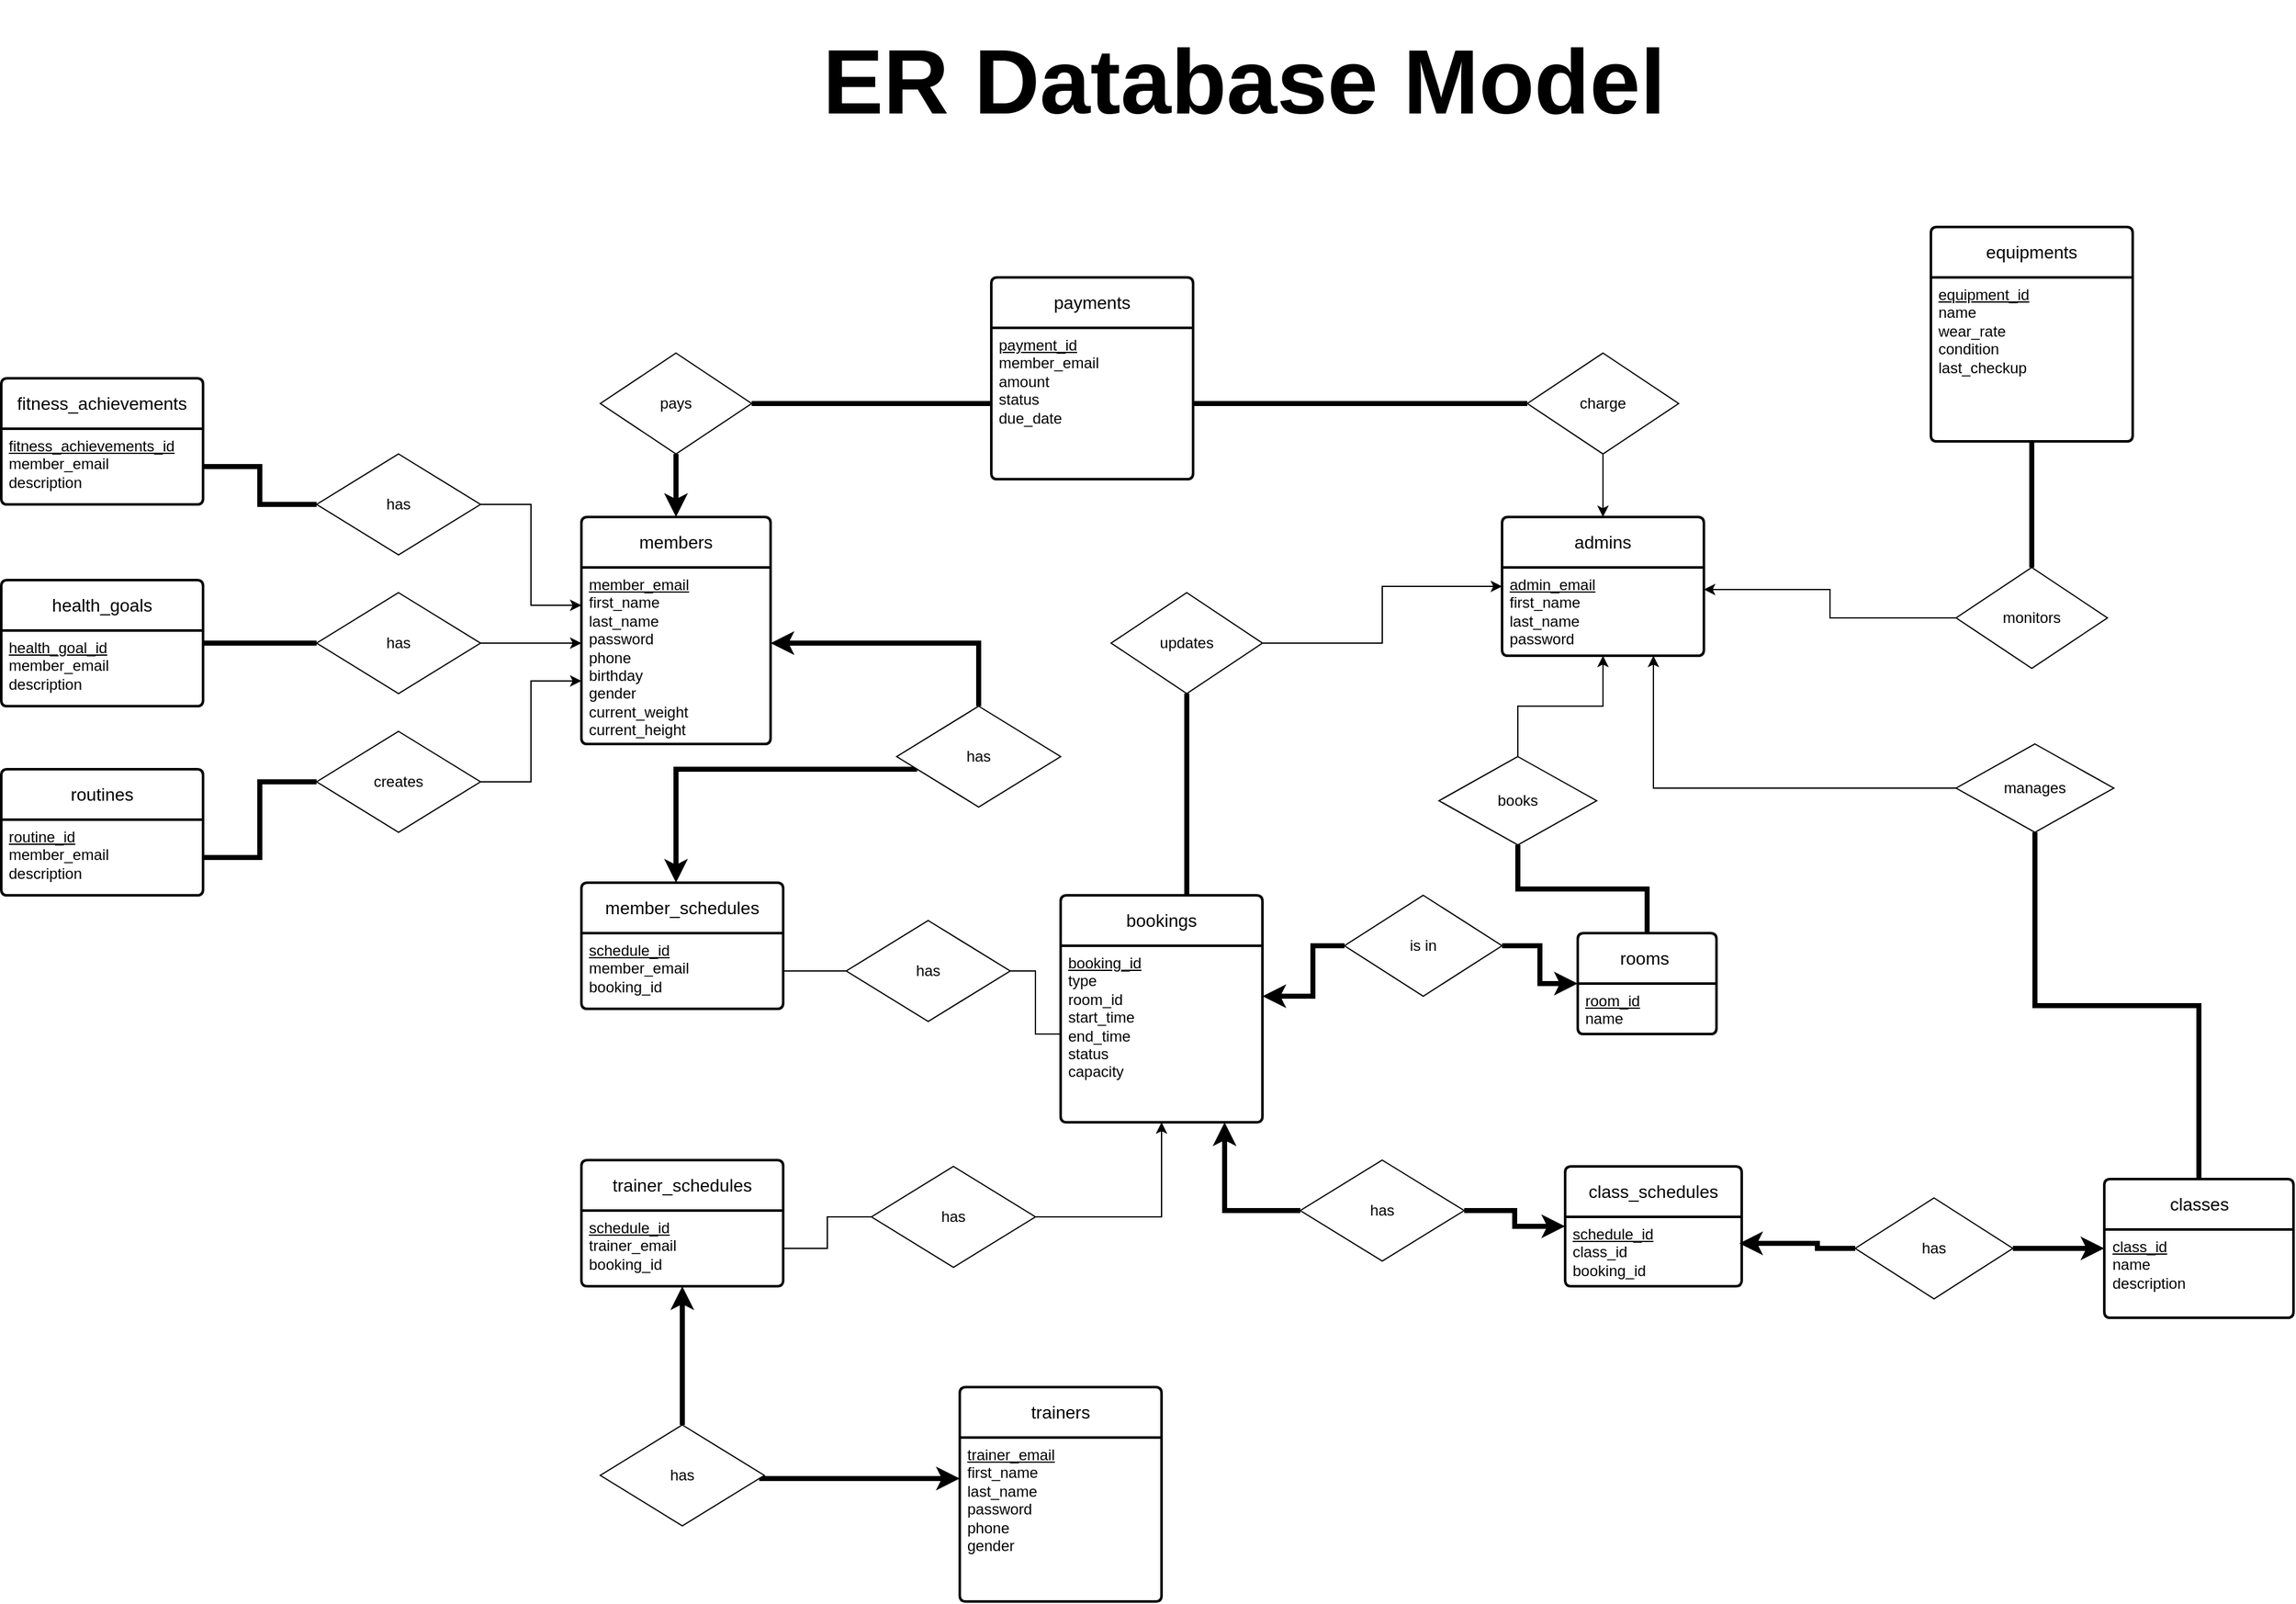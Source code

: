 <mxfile version="24.1.0" type="device" pages="2">
  <diagram name="uml" id="4G7bXzPP9IaNKN-uvetp">
    <mxGraphModel dx="3674" dy="1707" grid="1" gridSize="10" guides="1" tooltips="1" connect="1" arrows="1" fold="1" page="0" pageScale="1" pageWidth="827" pageHeight="1169" math="0" shadow="0">
      <root>
        <mxCell id="0" />
        <mxCell id="1" parent="0" />
        <mxCell id="kGv3nj2VXKhPonacH8l7-1" value="members" style="swimlane;childLayout=stackLayout;horizontal=1;startSize=40;horizontalStack=0;rounded=1;fontSize=14;fontStyle=0;strokeWidth=2;resizeParent=0;resizeLast=1;shadow=0;dashed=0;align=center;arcSize=4;whiteSpace=wrap;html=1;" parent="1" vertex="1">
          <mxGeometry x="-920" y="-50" width="150" height="180" as="geometry" />
        </mxCell>
        <mxCell id="kGv3nj2VXKhPonacH8l7-2" value="&lt;u&gt;member_email&lt;/u&gt;&lt;br&gt;&lt;div&gt;&lt;div&gt;&lt;div&gt;&lt;div&gt;&lt;/div&gt;&lt;/div&gt;&lt;/div&gt;&lt;div&gt;first_name&lt;/div&gt;&lt;div&gt;last_name&lt;/div&gt;&lt;div&gt;&lt;div&gt;password&lt;br&gt;&lt;div&gt;&lt;div&gt;&lt;span style=&quot;background-color: initial;&quot;&gt;phone&lt;/span&gt;&lt;br&gt;&lt;/div&gt;&lt;div&gt;birthday&lt;/div&gt;&lt;div&gt;gender&lt;/div&gt;&lt;div&gt;current_weight&lt;/div&gt;&lt;div&gt;current_height&lt;/div&gt;&lt;div&gt;&lt;br&gt;&lt;/div&gt;&lt;div&gt;&lt;br&gt;&lt;/div&gt;&lt;/div&gt;&lt;/div&gt;&lt;/div&gt;&lt;div&gt;&lt;br&gt;&lt;/div&gt;&lt;div&gt;&lt;br&gt;&lt;/div&gt;&lt;div&gt;&lt;br&gt;&lt;/div&gt;&lt;/div&gt;" style="align=left;strokeColor=none;fillColor=none;spacingLeft=4;fontSize=12;verticalAlign=top;resizable=0;rotatable=0;part=1;html=1;" parent="kGv3nj2VXKhPonacH8l7-1" vertex="1">
          <mxGeometry y="40" width="150" height="120" as="geometry" />
        </mxCell>
        <mxCell id="OYMvCbrC9KAhCQ8MRdoG-51" value="&lt;div&gt;&lt;div&gt;&lt;div&gt;&lt;br&gt;&lt;/div&gt;&lt;/div&gt;&lt;/div&gt;" style="align=left;strokeColor=none;fillColor=none;spacingLeft=4;fontSize=12;verticalAlign=top;resizable=0;rotatable=0;part=1;html=1;" parent="kGv3nj2VXKhPonacH8l7-1" vertex="1">
          <mxGeometry y="160" width="150" height="20" as="geometry" />
        </mxCell>
        <mxCell id="OYMvCbrC9KAhCQ8MRdoG-3" style="edgeStyle=orthogonalEdgeStyle;rounded=0;orthogonalLoop=1;jettySize=auto;html=1;exitX=0.5;exitY=1;exitDx=0;exitDy=0;" parent="kGv3nj2VXKhPonacH8l7-1" source="kGv3nj2VXKhPonacH8l7-2" target="kGv3nj2VXKhPonacH8l7-2" edge="1">
          <mxGeometry relative="1" as="geometry" />
        </mxCell>
        <mxCell id="OYMvCbrC9KAhCQ8MRdoG-1" value="trainers" style="swimlane;childLayout=stackLayout;horizontal=1;startSize=40;horizontalStack=0;rounded=1;fontSize=14;fontStyle=0;strokeWidth=2;resizeParent=0;resizeLast=1;shadow=0;align=center;arcSize=4;whiteSpace=wrap;html=1;" parent="1" vertex="1">
          <mxGeometry x="-620" y="640" width="160" height="170" as="geometry" />
        </mxCell>
        <mxCell id="OYMvCbrC9KAhCQ8MRdoG-2" value="&lt;div&gt;&lt;div&gt;&lt;u&gt;trainer_email&lt;/u&gt;&lt;/div&gt;&lt;div&gt;first_name&lt;/div&gt;&lt;div&gt;last_name&lt;/div&gt;&lt;div&gt;password&lt;/div&gt;&lt;div&gt;phone&lt;/div&gt;&lt;div&gt;gender&lt;/div&gt;&lt;div&gt;&lt;br&gt;&lt;/div&gt;&lt;div&gt;&lt;br&gt;&lt;/div&gt;&lt;/div&gt;" style="align=left;strokeColor=none;fillColor=none;spacingLeft=4;fontSize=12;verticalAlign=top;resizable=0;rotatable=0;part=1;html=1;" parent="OYMvCbrC9KAhCQ8MRdoG-1" vertex="1">
          <mxGeometry y="40" width="160" height="130" as="geometry" />
        </mxCell>
        <mxCell id="OYMvCbrC9KAhCQ8MRdoG-5" value="admins" style="swimlane;childLayout=stackLayout;horizontal=1;startSize=40;horizontalStack=0;rounded=1;fontSize=14;fontStyle=0;strokeWidth=2;resizeParent=0;resizeLast=1;shadow=0;dashed=0;align=center;arcSize=4;whiteSpace=wrap;html=1;" parent="1" vertex="1">
          <mxGeometry x="-190" y="-50" width="160" height="110" as="geometry" />
        </mxCell>
        <mxCell id="OYMvCbrC9KAhCQ8MRdoG-6" value="&lt;u&gt;admin_email&lt;/u&gt;&lt;br&gt;&lt;div&gt;&lt;div&gt;first_name&lt;/div&gt;&lt;div&gt;last_name&lt;/div&gt;&lt;div&gt;password&lt;/div&gt;&lt;div&gt;&lt;br&gt;&lt;/div&gt;&lt;div&gt;&lt;br&gt;&lt;/div&gt;&lt;div&gt;&lt;br&gt;&lt;/div&gt;&lt;div&gt;&lt;br&gt;&lt;/div&gt;&lt;/div&gt;" style="align=left;strokeColor=none;fillColor=none;spacingLeft=4;fontSize=12;verticalAlign=top;resizable=0;rotatable=0;part=1;html=1;" parent="OYMvCbrC9KAhCQ8MRdoG-5" vertex="1">
          <mxGeometry y="40" width="160" height="70" as="geometry" />
        </mxCell>
        <mxCell id="OYMvCbrC9KAhCQ8MRdoG-7" value="health_goals" style="swimlane;childLayout=stackLayout;horizontal=1;startSize=40;horizontalStack=0;rounded=1;fontSize=14;fontStyle=0;strokeWidth=2;resizeParent=0;resizeLast=1;shadow=0;dashed=0;align=center;arcSize=4;whiteSpace=wrap;html=1;" parent="1" vertex="1">
          <mxGeometry x="-1380" width="160" height="100" as="geometry" />
        </mxCell>
        <mxCell id="OYMvCbrC9KAhCQ8MRdoG-8" value="&lt;div&gt;&lt;u&gt;health_goal_id&lt;/u&gt;&lt;/div&gt;&lt;div&gt;member_email&lt;/div&gt;&lt;div&gt;&lt;span style=&quot;background-color: initial;&quot;&gt;description&lt;/span&gt;&lt;/div&gt;&lt;div&gt;&lt;br&gt;&lt;/div&gt;" style="align=left;strokeColor=none;fillColor=none;spacingLeft=4;fontSize=12;verticalAlign=top;resizable=0;rotatable=0;part=1;html=1;" parent="OYMvCbrC9KAhCQ8MRdoG-7" vertex="1">
          <mxGeometry y="40" width="160" height="60" as="geometry" />
        </mxCell>
        <mxCell id="OYMvCbrC9KAhCQ8MRdoG-9" style="edgeStyle=orthogonalEdgeStyle;rounded=0;orthogonalLoop=1;jettySize=auto;html=1;exitX=0.5;exitY=1;exitDx=0;exitDy=0;" parent="OYMvCbrC9KAhCQ8MRdoG-7" source="OYMvCbrC9KAhCQ8MRdoG-8" target="OYMvCbrC9KAhCQ8MRdoG-8" edge="1">
          <mxGeometry relative="1" as="geometry" />
        </mxCell>
        <mxCell id="OYMvCbrC9KAhCQ8MRdoG-13" value="member_schedules" style="swimlane;childLayout=stackLayout;horizontal=1;startSize=40;horizontalStack=0;rounded=1;fontSize=14;fontStyle=0;strokeWidth=2;resizeParent=0;resizeLast=1;shadow=0;dashed=0;align=center;arcSize=4;whiteSpace=wrap;html=1;" parent="1" vertex="1">
          <mxGeometry x="-920" y="240" width="160" height="100" as="geometry" />
        </mxCell>
        <mxCell id="OYMvCbrC9KAhCQ8MRdoG-14" value="&lt;u&gt;schedule_id&lt;/u&gt;&lt;div&gt;member_email&lt;br&gt;&lt;div&gt;booking_id&lt;/div&gt;&lt;div&gt;&lt;u&gt;&lt;br&gt;&lt;/u&gt;&lt;/div&gt;&lt;div&gt;&lt;u&gt;&lt;br&gt;&lt;/u&gt;&lt;/div&gt;&lt;/div&gt;" style="align=left;strokeColor=none;fillColor=none;spacingLeft=4;fontSize=12;verticalAlign=top;resizable=0;rotatable=0;part=1;html=1;" parent="OYMvCbrC9KAhCQ8MRdoG-13" vertex="1">
          <mxGeometry y="40" width="160" height="60" as="geometry" />
        </mxCell>
        <mxCell id="OYMvCbrC9KAhCQ8MRdoG-15" style="edgeStyle=orthogonalEdgeStyle;rounded=0;orthogonalLoop=1;jettySize=auto;html=1;exitX=0.5;exitY=1;exitDx=0;exitDy=0;" parent="OYMvCbrC9KAhCQ8MRdoG-13" source="OYMvCbrC9KAhCQ8MRdoG-14" target="OYMvCbrC9KAhCQ8MRdoG-14" edge="1">
          <mxGeometry relative="1" as="geometry" />
        </mxCell>
        <mxCell id="OYMvCbrC9KAhCQ8MRdoG-20" value="classes" style="swimlane;childLayout=stackLayout;horizontal=1;startSize=40;horizontalStack=0;rounded=1;fontSize=14;fontStyle=0;strokeWidth=2;resizeParent=0;resizeLast=1;shadow=0;dashed=0;align=center;arcSize=4;whiteSpace=wrap;html=1;" parent="1" vertex="1">
          <mxGeometry x="287.5" y="475" width="150" height="110" as="geometry" />
        </mxCell>
        <mxCell id="OYMvCbrC9KAhCQ8MRdoG-21" value="&lt;div&gt;&lt;u&gt;class_id&lt;/u&gt;&lt;/div&gt;&lt;div&gt;name&lt;/div&gt;&lt;div&gt;description&lt;/div&gt;" style="align=left;strokeColor=none;fillColor=none;spacingLeft=4;fontSize=12;verticalAlign=top;resizable=0;rotatable=0;part=1;html=1;" parent="OYMvCbrC9KAhCQ8MRdoG-20" vertex="1">
          <mxGeometry y="40" width="150" height="70" as="geometry" />
        </mxCell>
        <mxCell id="OYMvCbrC9KAhCQ8MRdoG-22" style="edgeStyle=orthogonalEdgeStyle;rounded=0;orthogonalLoop=1;jettySize=auto;html=1;exitX=0.5;exitY=1;exitDx=0;exitDy=0;" parent="OYMvCbrC9KAhCQ8MRdoG-20" source="OYMvCbrC9KAhCQ8MRdoG-21" target="OYMvCbrC9KAhCQ8MRdoG-21" edge="1">
          <mxGeometry relative="1" as="geometry" />
        </mxCell>
        <mxCell id="OYMvCbrC9KAhCQ8MRdoG-155" style="edgeStyle=orthogonalEdgeStyle;rounded=0;orthogonalLoop=1;jettySize=auto;html=1;entryX=0.5;entryY=1;entryDx=0;entryDy=0;endArrow=none;endFill=0;strokeWidth=4;" parent="1" source="MQTg_DrrZjfdQlE8PDyM-27" target="OYMvCbrC9KAhCQ8MRdoG-66" edge="1">
          <mxGeometry relative="1" as="geometry">
            <mxPoint x="-490" y="430" as="sourcePoint" />
            <Array as="points">
              <mxPoint x="-490" y="320" />
              <mxPoint x="-420" y="320" />
            </Array>
          </mxGeometry>
        </mxCell>
        <mxCell id="OYMvCbrC9KAhCQ8MRdoG-55" value="equipments" style="swimlane;childLayout=stackLayout;horizontal=1;startSize=40;horizontalStack=0;rounded=1;fontSize=14;fontStyle=0;strokeWidth=2;resizeParent=0;resizeLast=1;shadow=0;dashed=0;align=center;arcSize=4;whiteSpace=wrap;html=1;" parent="1" vertex="1">
          <mxGeometry x="150" y="-280" width="160" height="170" as="geometry" />
        </mxCell>
        <mxCell id="OYMvCbrC9KAhCQ8MRdoG-56" value="&lt;div&gt;&lt;div&gt;&lt;u&gt;equipment_id&lt;/u&gt;&lt;/div&gt;&lt;/div&gt;&lt;div&gt;name&lt;/div&gt;&lt;div&gt;wear_rate&lt;/div&gt;&lt;div&gt;condition&lt;/div&gt;&lt;div&gt;last_checkup&amp;nbsp;&lt;/div&gt;" style="align=left;strokeColor=none;fillColor=none;spacingLeft=4;fontSize=12;verticalAlign=top;resizable=0;rotatable=0;part=1;html=1;" parent="OYMvCbrC9KAhCQ8MRdoG-55" vertex="1">
          <mxGeometry y="40" width="160" height="130" as="geometry" />
        </mxCell>
        <mxCell id="OYMvCbrC9KAhCQ8MRdoG-157" style="edgeStyle=orthogonalEdgeStyle;rounded=0;orthogonalLoop=1;jettySize=auto;html=1;strokeWidth=1;endArrow=classic;endFill=1;" parent="1" source="OYMvCbrC9KAhCQ8MRdoG-66" target="OYMvCbrC9KAhCQ8MRdoG-5" edge="1">
          <mxGeometry relative="1" as="geometry">
            <Array as="points" />
          </mxGeometry>
        </mxCell>
        <mxCell id="OYMvCbrC9KAhCQ8MRdoG-66" value="updates" style="rhombus;whiteSpace=wrap;html=1;" parent="1" vertex="1">
          <mxGeometry x="-500" y="10" width="120" height="80" as="geometry" />
        </mxCell>
        <mxCell id="OYMvCbrC9KAhCQ8MRdoG-72" value="payments" style="swimlane;childLayout=stackLayout;horizontal=1;startSize=40;horizontalStack=0;rounded=1;fontSize=14;fontStyle=0;strokeWidth=2;resizeParent=0;resizeLast=1;shadow=0;dashed=0;align=center;arcSize=4;whiteSpace=wrap;html=1;" parent="1" vertex="1">
          <mxGeometry x="-595" y="-240" width="160" height="160" as="geometry" />
        </mxCell>
        <mxCell id="OYMvCbrC9KAhCQ8MRdoG-73" value="&lt;div&gt;&lt;u&gt;payment_id&lt;/u&gt;&lt;/div&gt;member_email&lt;br&gt;&lt;div&gt;amount&lt;/div&gt;&lt;div&gt;status&lt;/div&gt;&lt;div&gt;due_date&lt;/div&gt;" style="align=left;strokeColor=none;fillColor=none;spacingLeft=4;fontSize=12;verticalAlign=top;resizable=0;rotatable=0;part=1;html=1;" parent="OYMvCbrC9KAhCQ8MRdoG-72" vertex="1">
          <mxGeometry y="40" width="160" height="120" as="geometry" />
        </mxCell>
        <mxCell id="OYMvCbrC9KAhCQ8MRdoG-74" style="edgeStyle=orthogonalEdgeStyle;rounded=0;orthogonalLoop=1;jettySize=auto;html=1;exitX=0.5;exitY=1;exitDx=0;exitDy=0;" parent="OYMvCbrC9KAhCQ8MRdoG-72" source="OYMvCbrC9KAhCQ8MRdoG-73" target="OYMvCbrC9KAhCQ8MRdoG-73" edge="1">
          <mxGeometry relative="1" as="geometry" />
        </mxCell>
        <mxCell id="OYMvCbrC9KAhCQ8MRdoG-76" value="trainer_schedules" style="swimlane;childLayout=stackLayout;horizontal=1;startSize=40;horizontalStack=0;rounded=1;fontSize=14;fontStyle=0;strokeWidth=2;resizeParent=0;resizeLast=1;shadow=0;dashed=0;align=center;arcSize=4;whiteSpace=wrap;html=1;" parent="1" vertex="1">
          <mxGeometry x="-920" y="460" width="160" height="100" as="geometry" />
        </mxCell>
        <mxCell id="OYMvCbrC9KAhCQ8MRdoG-77" value="&lt;u&gt;schedule_id&lt;/u&gt;&lt;div&gt;trainer_email&lt;/div&gt;&lt;div&gt;booking_id&lt;/div&gt;" style="align=left;strokeColor=none;fillColor=none;spacingLeft=4;fontSize=12;verticalAlign=top;resizable=0;rotatable=0;part=1;html=1;" parent="OYMvCbrC9KAhCQ8MRdoG-76" vertex="1">
          <mxGeometry y="40" width="160" height="60" as="geometry" />
        </mxCell>
        <mxCell id="OYMvCbrC9KAhCQ8MRdoG-89" value="has" style="rhombus;whiteSpace=wrap;html=1;" parent="1" vertex="1">
          <mxGeometry x="90" y="490" width="125" height="80" as="geometry" />
        </mxCell>
        <mxCell id="OYMvCbrC9KAhCQ8MRdoG-131" style="edgeStyle=orthogonalEdgeStyle;rounded=0;orthogonalLoop=1;jettySize=auto;html=1;entryX=0;entryY=0.5;entryDx=0;entryDy=0;endArrow=none;endFill=0;strokeWidth=4;" parent="1" source="OYMvCbrC9KAhCQ8MRdoG-128" target="OYMvCbrC9KAhCQ8MRdoG-73" edge="1">
          <mxGeometry relative="1" as="geometry" />
        </mxCell>
        <mxCell id="4gA1SHfOzDyLT0qvK0J2-3" style="edgeStyle=orthogonalEdgeStyle;rounded=0;orthogonalLoop=1;jettySize=auto;html=1;entryX=0.5;entryY=0;entryDx=0;entryDy=0;strokeWidth=4;" edge="1" parent="1" source="OYMvCbrC9KAhCQ8MRdoG-128" target="kGv3nj2VXKhPonacH8l7-1">
          <mxGeometry relative="1" as="geometry" />
        </mxCell>
        <mxCell id="OYMvCbrC9KAhCQ8MRdoG-128" value="pays" style="rhombus;whiteSpace=wrap;html=1;" parent="1" vertex="1">
          <mxGeometry x="-905" y="-180" width="120" height="80" as="geometry" />
        </mxCell>
        <mxCell id="4gA1SHfOzDyLT0qvK0J2-4" style="edgeStyle=orthogonalEdgeStyle;rounded=0;orthogonalLoop=1;jettySize=auto;html=1;entryX=0.5;entryY=0;entryDx=0;entryDy=0;" edge="1" parent="1" source="OYMvCbrC9KAhCQ8MRdoG-132" target="OYMvCbrC9KAhCQ8MRdoG-5">
          <mxGeometry relative="1" as="geometry" />
        </mxCell>
        <mxCell id="OYMvCbrC9KAhCQ8MRdoG-132" value="charge" style="rhombus;whiteSpace=wrap;html=1;" parent="1" vertex="1">
          <mxGeometry x="-170" y="-180" width="120" height="80" as="geometry" />
        </mxCell>
        <mxCell id="OYMvCbrC9KAhCQ8MRdoG-133" style="edgeStyle=orthogonalEdgeStyle;rounded=0;orthogonalLoop=1;jettySize=auto;html=1;exitX=1;exitY=0.5;exitDx=0;exitDy=0;entryX=0;entryY=0.5;entryDx=0;entryDy=0;endArrow=none;endFill=0;strokeWidth=4;" parent="1" source="OYMvCbrC9KAhCQ8MRdoG-73" target="OYMvCbrC9KAhCQ8MRdoG-132" edge="1">
          <mxGeometry relative="1" as="geometry">
            <Array as="points">
              <mxPoint x="-250" y="-140" />
              <mxPoint x="-250" y="-140" />
            </Array>
          </mxGeometry>
        </mxCell>
        <mxCell id="OYMvCbrC9KAhCQ8MRdoG-138" style="edgeStyle=orthogonalEdgeStyle;rounded=0;orthogonalLoop=1;jettySize=auto;html=1;entryX=0.5;entryY=1;entryDx=0;entryDy=0;endArrow=none;endFill=0;strokeWidth=4;" parent="1" source="OYMvCbrC9KAhCQ8MRdoG-136" target="OYMvCbrC9KAhCQ8MRdoG-56" edge="1">
          <mxGeometry relative="1" as="geometry" />
        </mxCell>
        <mxCell id="4gA1SHfOzDyLT0qvK0J2-7" style="edgeStyle=orthogonalEdgeStyle;rounded=0;orthogonalLoop=1;jettySize=auto;html=1;exitX=0;exitY=0.5;exitDx=0;exitDy=0;entryX=1;entryY=0.25;entryDx=0;entryDy=0;" edge="1" parent="1" source="OYMvCbrC9KAhCQ8MRdoG-136" target="OYMvCbrC9KAhCQ8MRdoG-6">
          <mxGeometry relative="1" as="geometry" />
        </mxCell>
        <mxCell id="OYMvCbrC9KAhCQ8MRdoG-136" value="monitors" style="rhombus;whiteSpace=wrap;html=1;" parent="1" vertex="1">
          <mxGeometry x="170" y="-10" width="120" height="80" as="geometry" />
        </mxCell>
        <mxCell id="OYMvCbrC9KAhCQ8MRdoG-162" style="edgeStyle=orthogonalEdgeStyle;rounded=0;orthogonalLoop=1;jettySize=auto;html=1;entryX=0.5;entryY=0;entryDx=0;entryDy=0;endArrow=none;endFill=0;strokeWidth=4;" parent="1" source="OYMvCbrC9KAhCQ8MRdoG-160" target="OYMvCbrC9KAhCQ8MRdoG-20" edge="1">
          <mxGeometry relative="1" as="geometry" />
        </mxCell>
        <mxCell id="4gA1SHfOzDyLT0qvK0J2-6" style="edgeStyle=orthogonalEdgeStyle;rounded=0;orthogonalLoop=1;jettySize=auto;html=1;exitX=0;exitY=0.5;exitDx=0;exitDy=0;entryX=0.75;entryY=1;entryDx=0;entryDy=0;" edge="1" parent="1" source="OYMvCbrC9KAhCQ8MRdoG-160" target="OYMvCbrC9KAhCQ8MRdoG-6">
          <mxGeometry relative="1" as="geometry" />
        </mxCell>
        <mxCell id="OYMvCbrC9KAhCQ8MRdoG-160" value="manages" style="rhombus;whiteSpace=wrap;html=1;" parent="1" vertex="1">
          <mxGeometry x="170" y="130" width="125" height="70" as="geometry" />
        </mxCell>
        <mxCell id="OYMvCbrC9KAhCQ8MRdoG-164" style="edgeStyle=orthogonalEdgeStyle;rounded=0;orthogonalLoop=1;jettySize=auto;html=1;exitX=1;exitY=0.5;exitDx=0;exitDy=0;strokeWidth=4;" parent="1" source="OYMvCbrC9KAhCQ8MRdoG-89" target="OYMvCbrC9KAhCQ8MRdoG-20" edge="1">
          <mxGeometry relative="1" as="geometry">
            <Array as="points" />
          </mxGeometry>
        </mxCell>
        <mxCell id="VX4ggcvhtz2IHD30wVEg-1" style="edgeStyle=orthogonalEdgeStyle;rounded=0;orthogonalLoop=1;jettySize=auto;html=1;entryX=0;entryY=0.25;entryDx=0;entryDy=0;strokeWidth=4;" parent="1" source="OYMvCbrC9KAhCQ8MRdoG-165" target="OYMvCbrC9KAhCQ8MRdoG-2" edge="1">
          <mxGeometry relative="1" as="geometry">
            <Array as="points">
              <mxPoint x="-697" y="713" />
            </Array>
          </mxGeometry>
        </mxCell>
        <mxCell id="OYMvCbrC9KAhCQ8MRdoG-165" value="has" style="rhombus;whiteSpace=wrap;html=1;" parent="1" vertex="1">
          <mxGeometry x="-905" y="670" width="130" height="80" as="geometry" />
        </mxCell>
        <mxCell id="OYMvCbrC9KAhCQ8MRdoG-168" style="edgeStyle=orthogonalEdgeStyle;rounded=0;orthogonalLoop=1;jettySize=auto;html=1;strokeWidth=4;" parent="1" source="OYMvCbrC9KAhCQ8MRdoG-165" target="OYMvCbrC9KAhCQ8MRdoG-76" edge="1">
          <mxGeometry relative="1" as="geometry" />
        </mxCell>
        <mxCell id="OYMvCbrC9KAhCQ8MRdoG-172" style="edgeStyle=orthogonalEdgeStyle;rounded=0;orthogonalLoop=1;jettySize=auto;html=1;strokeWidth=4;" parent="1" source="OYMvCbrC9KAhCQ8MRdoG-171" target="kGv3nj2VXKhPonacH8l7-1" edge="1">
          <mxGeometry relative="1" as="geometry">
            <Array as="points">
              <mxPoint x="-740" y="50" />
              <mxPoint x="-740" y="50" />
            </Array>
          </mxGeometry>
        </mxCell>
        <mxCell id="OYMvCbrC9KAhCQ8MRdoG-173" style="edgeStyle=orthogonalEdgeStyle;rounded=0;orthogonalLoop=1;jettySize=auto;html=1;strokeWidth=4;" parent="1" source="OYMvCbrC9KAhCQ8MRdoG-171" target="OYMvCbrC9KAhCQ8MRdoG-13" edge="1">
          <mxGeometry relative="1" as="geometry">
            <Array as="points">
              <mxPoint x="-845" y="150" />
            </Array>
          </mxGeometry>
        </mxCell>
        <mxCell id="OYMvCbrC9KAhCQ8MRdoG-171" value="has" style="rhombus;whiteSpace=wrap;html=1;" parent="1" vertex="1">
          <mxGeometry x="-670" y="100" width="130" height="80" as="geometry" />
        </mxCell>
        <mxCell id="OYMvCbrC9KAhCQ8MRdoG-183" style="edgeStyle=orthogonalEdgeStyle;rounded=0;orthogonalLoop=1;jettySize=auto;html=1;entryX=0;entryY=0.5;entryDx=0;entryDy=0;strokeWidth=1;endArrow=classic;endFill=1;" parent="1" source="OYMvCbrC9KAhCQ8MRdoG-182" target="kGv3nj2VXKhPonacH8l7-2" edge="1">
          <mxGeometry relative="1" as="geometry" />
        </mxCell>
        <mxCell id="OYMvCbrC9KAhCQ8MRdoG-185" style="edgeStyle=orthogonalEdgeStyle;rounded=0;orthogonalLoop=1;jettySize=auto;html=1;entryX=1;entryY=0.5;entryDx=0;entryDy=0;strokeWidth=4;endArrow=none;endFill=0;" parent="1" source="OYMvCbrC9KAhCQ8MRdoG-182" target="OYMvCbrC9KAhCQ8MRdoG-7" edge="1">
          <mxGeometry relative="1" as="geometry" />
        </mxCell>
        <mxCell id="OYMvCbrC9KAhCQ8MRdoG-182" value="has" style="rhombus;whiteSpace=wrap;html=1;" parent="1" vertex="1">
          <mxGeometry x="-1130" y="10" width="130" height="80" as="geometry" />
        </mxCell>
        <mxCell id="OYMvCbrC9KAhCQ8MRdoG-186" value="routines" style="swimlane;childLayout=stackLayout;horizontal=1;startSize=40;horizontalStack=0;rounded=1;fontSize=14;fontStyle=0;strokeWidth=2;resizeParent=0;resizeLast=1;shadow=0;dashed=0;align=center;arcSize=4;whiteSpace=wrap;html=1;" parent="1" vertex="1">
          <mxGeometry x="-1380" y="150" width="160" height="100" as="geometry" />
        </mxCell>
        <mxCell id="OYMvCbrC9KAhCQ8MRdoG-187" value="&lt;div&gt;&lt;u&gt;routine_id&lt;/u&gt;&lt;/div&gt;&lt;div&gt;member_email&lt;span style=&quot;background-color: initial;&quot;&gt;&lt;br&gt;&lt;/span&gt;&lt;/div&gt;&lt;div&gt;&lt;span style=&quot;background-color: initial;&quot;&gt;description&lt;/span&gt;&lt;br&gt;&lt;/div&gt;" style="align=left;strokeColor=none;fillColor=none;spacingLeft=4;fontSize=12;verticalAlign=top;resizable=0;rotatable=0;part=1;html=1;" parent="OYMvCbrC9KAhCQ8MRdoG-186" vertex="1">
          <mxGeometry y="40" width="160" height="60" as="geometry" />
        </mxCell>
        <mxCell id="OYMvCbrC9KAhCQ8MRdoG-188" style="edgeStyle=orthogonalEdgeStyle;rounded=0;orthogonalLoop=1;jettySize=auto;html=1;exitX=0.5;exitY=1;exitDx=0;exitDy=0;" parent="OYMvCbrC9KAhCQ8MRdoG-186" source="OYMvCbrC9KAhCQ8MRdoG-187" target="OYMvCbrC9KAhCQ8MRdoG-187" edge="1">
          <mxGeometry relative="1" as="geometry" />
        </mxCell>
        <mxCell id="OYMvCbrC9KAhCQ8MRdoG-191" style="edgeStyle=orthogonalEdgeStyle;rounded=0;orthogonalLoop=1;jettySize=auto;html=1;exitX=0;exitY=0.5;exitDx=0;exitDy=0;entryX=1;entryY=0.5;entryDx=0;entryDy=0;strokeWidth=4;endArrow=none;endFill=0;" parent="1" source="OYMvCbrC9KAhCQ8MRdoG-189" target="OYMvCbrC9KAhCQ8MRdoG-187" edge="1">
          <mxGeometry relative="1" as="geometry" />
        </mxCell>
        <mxCell id="uuetonhY4dfNizBhoSQc-10" style="edgeStyle=orthogonalEdgeStyle;rounded=0;orthogonalLoop=1;jettySize=auto;html=1;exitX=1;exitY=0.5;exitDx=0;exitDy=0;entryX=0;entryY=0.75;entryDx=0;entryDy=0;" edge="1" parent="1" source="OYMvCbrC9KAhCQ8MRdoG-189" target="kGv3nj2VXKhPonacH8l7-2">
          <mxGeometry relative="1" as="geometry" />
        </mxCell>
        <mxCell id="OYMvCbrC9KAhCQ8MRdoG-189" value="creates" style="rhombus;whiteSpace=wrap;html=1;" parent="1" vertex="1">
          <mxGeometry x="-1130" y="120" width="130" height="80" as="geometry" />
        </mxCell>
        <mxCell id="VX4ggcvhtz2IHD30wVEg-6" value="rooms&amp;nbsp;" style="swimlane;childLayout=stackLayout;horizontal=1;startSize=40;horizontalStack=0;rounded=1;fontSize=14;fontStyle=0;strokeWidth=2;resizeParent=0;resizeLast=1;shadow=0;dashed=0;align=center;arcSize=4;whiteSpace=wrap;html=1;" parent="1" vertex="1">
          <mxGeometry x="-130" y="280" width="110" height="80" as="geometry" />
        </mxCell>
        <mxCell id="VX4ggcvhtz2IHD30wVEg-7" value="&lt;div&gt;&lt;u&gt;room_id&lt;/u&gt;&lt;/div&gt;&lt;div&gt;name&lt;/div&gt;" style="align=left;strokeColor=none;fillColor=none;spacingLeft=4;fontSize=12;verticalAlign=top;resizable=0;rotatable=0;part=1;html=1;" parent="VX4ggcvhtz2IHD30wVEg-6" vertex="1">
          <mxGeometry y="40" width="110" height="40" as="geometry" />
        </mxCell>
        <mxCell id="VX4ggcvhtz2IHD30wVEg-8" style="edgeStyle=orthogonalEdgeStyle;rounded=0;orthogonalLoop=1;jettySize=auto;html=1;exitX=0.5;exitY=1;exitDx=0;exitDy=0;" parent="VX4ggcvhtz2IHD30wVEg-6" source="VX4ggcvhtz2IHD30wVEg-7" target="VX4ggcvhtz2IHD30wVEg-7" edge="1">
          <mxGeometry relative="1" as="geometry" />
        </mxCell>
        <mxCell id="VX4ggcvhtz2IHD30wVEg-13" style="edgeStyle=orthogonalEdgeStyle;rounded=0;orthogonalLoop=1;jettySize=auto;html=1;endArrow=none;endFill=0;strokeWidth=4;" parent="1" source="VX4ggcvhtz2IHD30wVEg-9" target="VX4ggcvhtz2IHD30wVEg-6" edge="1">
          <mxGeometry relative="1" as="geometry" />
        </mxCell>
        <mxCell id="4gA1SHfOzDyLT0qvK0J2-5" style="edgeStyle=orthogonalEdgeStyle;rounded=0;orthogonalLoop=1;jettySize=auto;html=1;exitX=0.5;exitY=0;exitDx=0;exitDy=0;entryX=0.5;entryY=1;entryDx=0;entryDy=0;" edge="1" parent="1" source="VX4ggcvhtz2IHD30wVEg-9" target="OYMvCbrC9KAhCQ8MRdoG-6">
          <mxGeometry relative="1" as="geometry" />
        </mxCell>
        <mxCell id="VX4ggcvhtz2IHD30wVEg-9" value="books" style="rhombus;whiteSpace=wrap;html=1;" parent="1" vertex="1">
          <mxGeometry x="-240" y="140" width="125" height="70" as="geometry" />
        </mxCell>
        <mxCell id="MQTg_DrrZjfdQlE8PDyM-27" value="bookings" style="swimlane;childLayout=stackLayout;horizontal=1;startSize=40;horizontalStack=0;rounded=1;fontSize=14;fontStyle=0;strokeWidth=2;resizeParent=0;resizeLast=1;shadow=0;dashed=0;align=center;arcSize=4;whiteSpace=wrap;html=1;" parent="1" vertex="1">
          <mxGeometry x="-540" y="250" width="160" height="180" as="geometry" />
        </mxCell>
        <mxCell id="MQTg_DrrZjfdQlE8PDyM-28" value="&lt;div&gt;&lt;u&gt;booking_id&lt;/u&gt;&lt;/div&gt;&lt;div&gt;type&lt;/div&gt;&lt;div&gt;room_id&lt;/div&gt;&lt;div&gt;start_time&lt;/div&gt;&lt;div&gt;end_time&lt;/div&gt;&lt;div&gt;&lt;span style=&quot;background-color: initial;&quot;&gt;status&lt;/span&gt;&lt;/div&gt;&lt;div&gt;capacity&lt;/div&gt;" style="align=left;strokeColor=none;fillColor=none;spacingLeft=4;fontSize=12;verticalAlign=top;resizable=0;rotatable=0;part=1;html=1;" parent="MQTg_DrrZjfdQlE8PDyM-27" vertex="1">
          <mxGeometry y="40" width="160" height="140" as="geometry" />
        </mxCell>
        <mxCell id="MQTg_DrrZjfdQlE8PDyM-29" style="edgeStyle=orthogonalEdgeStyle;rounded=0;orthogonalLoop=1;jettySize=auto;html=1;exitX=0.5;exitY=1;exitDx=0;exitDy=0;" parent="MQTg_DrrZjfdQlE8PDyM-27" source="MQTg_DrrZjfdQlE8PDyM-28" target="MQTg_DrrZjfdQlE8PDyM-28" edge="1">
          <mxGeometry relative="1" as="geometry" />
        </mxCell>
        <mxCell id="S9ZsBL9XNkuuEp8Thbzr-10" style="edgeStyle=orthogonalEdgeStyle;rounded=0;orthogonalLoop=1;jettySize=auto;html=1;strokeWidth=1;" parent="1" source="S9ZsBL9XNkuuEp8Thbzr-2" target="MQTg_DrrZjfdQlE8PDyM-27" edge="1">
          <mxGeometry relative="1" as="geometry" />
        </mxCell>
        <mxCell id="WRD90fRV6FW7m0vJ10Yf-1" style="edgeStyle=orthogonalEdgeStyle;rounded=0;orthogonalLoop=1;jettySize=auto;html=1;entryX=1;entryY=0.5;entryDx=0;entryDy=0;endArrow=none;endFill=0;" parent="1" source="S9ZsBL9XNkuuEp8Thbzr-2" target="OYMvCbrC9KAhCQ8MRdoG-77" edge="1">
          <mxGeometry relative="1" as="geometry" />
        </mxCell>
        <mxCell id="S9ZsBL9XNkuuEp8Thbzr-2" value="has" style="rhombus;whiteSpace=wrap;html=1;" parent="1" vertex="1">
          <mxGeometry x="-690" y="465" width="130" height="80" as="geometry" />
        </mxCell>
        <mxCell id="S9ZsBL9XNkuuEp8Thbzr-8" style="edgeStyle=orthogonalEdgeStyle;rounded=0;orthogonalLoop=1;jettySize=auto;html=1;endArrow=none;endFill=0;" parent="1" source="S9ZsBL9XNkuuEp8Thbzr-7" target="OYMvCbrC9KAhCQ8MRdoG-14" edge="1">
          <mxGeometry relative="1" as="geometry" />
        </mxCell>
        <mxCell id="S9ZsBL9XNkuuEp8Thbzr-9" style="edgeStyle=orthogonalEdgeStyle;rounded=0;orthogonalLoop=1;jettySize=auto;html=1;endArrow=none;endFill=0;" parent="1" source="S9ZsBL9XNkuuEp8Thbzr-7" target="MQTg_DrrZjfdQlE8PDyM-28" edge="1">
          <mxGeometry relative="1" as="geometry" />
        </mxCell>
        <mxCell id="S9ZsBL9XNkuuEp8Thbzr-7" value="has" style="rhombus;whiteSpace=wrap;html=1;" parent="1" vertex="1">
          <mxGeometry x="-710" y="270" width="130" height="80" as="geometry" />
        </mxCell>
        <mxCell id="S9ZsBL9XNkuuEp8Thbzr-17" style="edgeStyle=orthogonalEdgeStyle;rounded=0;orthogonalLoop=1;jettySize=auto;html=1;strokeWidth=4;" parent="1" source="S9ZsBL9XNkuuEp8Thbzr-15" target="MQTg_DrrZjfdQlE8PDyM-28" edge="1">
          <mxGeometry relative="1" as="geometry">
            <Array as="points">
              <mxPoint x="-340" y="290" />
              <mxPoint x="-340" y="330" />
            </Array>
          </mxGeometry>
        </mxCell>
        <mxCell id="S9ZsBL9XNkuuEp8Thbzr-19" style="edgeStyle=orthogonalEdgeStyle;rounded=0;orthogonalLoop=1;jettySize=auto;html=1;strokeWidth=4;" parent="1" source="S9ZsBL9XNkuuEp8Thbzr-15" target="VX4ggcvhtz2IHD30wVEg-6" edge="1">
          <mxGeometry relative="1" as="geometry" />
        </mxCell>
        <mxCell id="S9ZsBL9XNkuuEp8Thbzr-15" value="is in" style="rhombus;whiteSpace=wrap;html=1;" parent="1" vertex="1">
          <mxGeometry x="-315" y="250" width="125" height="80" as="geometry" />
        </mxCell>
        <mxCell id="S9ZsBL9XNkuuEp8Thbzr-22" value="class_schedules" style="swimlane;childLayout=stackLayout;horizontal=1;startSize=40;horizontalStack=0;rounded=1;fontSize=14;fontStyle=0;strokeWidth=2;resizeParent=0;resizeLast=1;shadow=0;dashed=0;align=center;arcSize=4;whiteSpace=wrap;html=1;" parent="1" vertex="1">
          <mxGeometry x="-140" y="465" width="140" height="95" as="geometry" />
        </mxCell>
        <mxCell id="S9ZsBL9XNkuuEp8Thbzr-23" value="&lt;u&gt;schedule_id&lt;/u&gt;&lt;div&gt;class_id&lt;/div&gt;&lt;div&gt;booking_id&lt;/div&gt;" style="align=left;strokeColor=none;fillColor=none;spacingLeft=4;fontSize=12;verticalAlign=top;resizable=0;rotatable=0;part=1;html=1;" parent="S9ZsBL9XNkuuEp8Thbzr-22" vertex="1">
          <mxGeometry y="40" width="140" height="55" as="geometry" />
        </mxCell>
        <mxCell id="S9ZsBL9XNkuuEp8Thbzr-25" style="edgeStyle=orthogonalEdgeStyle;rounded=0;orthogonalLoop=1;jettySize=auto;html=1;strokeWidth=4;" parent="1" source="S9ZsBL9XNkuuEp8Thbzr-24" target="S9ZsBL9XNkuuEp8Thbzr-22" edge="1">
          <mxGeometry relative="1" as="geometry" />
        </mxCell>
        <mxCell id="S9ZsBL9XNkuuEp8Thbzr-26" style="edgeStyle=orthogonalEdgeStyle;rounded=0;orthogonalLoop=1;jettySize=auto;html=1;strokeWidth=4;" parent="1" source="S9ZsBL9XNkuuEp8Thbzr-24" target="MQTg_DrrZjfdQlE8PDyM-27" edge="1">
          <mxGeometry relative="1" as="geometry">
            <Array as="points">
              <mxPoint x="-410" y="500" />
            </Array>
          </mxGeometry>
        </mxCell>
        <mxCell id="S9ZsBL9XNkuuEp8Thbzr-24" value="has" style="rhombus;whiteSpace=wrap;html=1;" parent="1" vertex="1">
          <mxGeometry x="-350" y="460" width="130" height="80" as="geometry" />
        </mxCell>
        <mxCell id="7ZFbY8axsAQLKhWE2cwg-1" value="&lt;h1&gt;&lt;font style=&quot;font-size: 72px;&quot;&gt;ER Database Model&amp;nbsp;&lt;/font&gt;&lt;/h1&gt;" style="text;html=1;align=center;verticalAlign=middle;resizable=0;points=[];autosize=1;strokeColor=none;fillColor=none;" parent="1" vertex="1">
          <mxGeometry x="-740" y="-460" width="710" height="130" as="geometry" />
        </mxCell>
        <mxCell id="uuetonhY4dfNizBhoSQc-1" value="fitness_achievements" style="swimlane;childLayout=stackLayout;horizontal=1;startSize=40;horizontalStack=0;rounded=1;fontSize=14;fontStyle=0;strokeWidth=2;resizeParent=0;resizeLast=1;shadow=0;dashed=0;align=center;arcSize=4;whiteSpace=wrap;html=1;" vertex="1" parent="1">
          <mxGeometry x="-1380" y="-160" width="160" height="100" as="geometry" />
        </mxCell>
        <mxCell id="uuetonhY4dfNizBhoSQc-2" value="&lt;div&gt;&lt;u&gt;fitness_achievements_id&lt;/u&gt;&lt;/div&gt;&lt;div&gt;member_email&lt;/div&gt;&lt;div&gt;&lt;span style=&quot;background-color: initial;&quot;&gt;description&lt;/span&gt;&lt;/div&gt;&lt;div&gt;&lt;br&gt;&lt;/div&gt;" style="align=left;strokeColor=none;fillColor=none;spacingLeft=4;fontSize=12;verticalAlign=top;resizable=0;rotatable=0;part=1;html=1;" vertex="1" parent="uuetonhY4dfNizBhoSQc-1">
          <mxGeometry y="40" width="160" height="60" as="geometry" />
        </mxCell>
        <mxCell id="uuetonhY4dfNizBhoSQc-3" style="edgeStyle=orthogonalEdgeStyle;rounded=0;orthogonalLoop=1;jettySize=auto;html=1;exitX=0.5;exitY=1;exitDx=0;exitDy=0;" edge="1" parent="uuetonhY4dfNizBhoSQc-1" source="uuetonhY4dfNizBhoSQc-2" target="uuetonhY4dfNizBhoSQc-2">
          <mxGeometry relative="1" as="geometry" />
        </mxCell>
        <mxCell id="uuetonhY4dfNizBhoSQc-8" style="edgeStyle=orthogonalEdgeStyle;rounded=0;orthogonalLoop=1;jettySize=auto;html=1;exitX=1;exitY=0.5;exitDx=0;exitDy=0;entryX=0;entryY=0.25;entryDx=0;entryDy=0;" edge="1" parent="1" source="uuetonhY4dfNizBhoSQc-6" target="kGv3nj2VXKhPonacH8l7-2">
          <mxGeometry relative="1" as="geometry" />
        </mxCell>
        <mxCell id="uuetonhY4dfNizBhoSQc-6" value="has" style="rhombus;whiteSpace=wrap;html=1;" vertex="1" parent="1">
          <mxGeometry x="-1130" y="-100" width="130" height="80" as="geometry" />
        </mxCell>
        <mxCell id="uuetonhY4dfNizBhoSQc-7" style="edgeStyle=orthogonalEdgeStyle;rounded=0;orthogonalLoop=1;jettySize=auto;html=1;exitX=1;exitY=0.5;exitDx=0;exitDy=0;entryX=0;entryY=0.5;entryDx=0;entryDy=0;endArrow=none;endFill=0;strokeWidth=4;" edge="1" parent="1" source="uuetonhY4dfNizBhoSQc-2" target="uuetonhY4dfNizBhoSQc-6">
          <mxGeometry relative="1" as="geometry" />
        </mxCell>
        <mxCell id="4gA1SHfOzDyLT0qvK0J2-2" style="edgeStyle=orthogonalEdgeStyle;rounded=0;orthogonalLoop=1;jettySize=auto;html=1;exitX=0;exitY=0.5;exitDx=0;exitDy=0;entryX=0.986;entryY=0.382;entryDx=0;entryDy=0;entryPerimeter=0;strokeWidth=4;" edge="1" parent="1" source="OYMvCbrC9KAhCQ8MRdoG-89" target="S9ZsBL9XNkuuEp8Thbzr-23">
          <mxGeometry relative="1" as="geometry">
            <Array as="points">
              <mxPoint x="60" y="530" />
              <mxPoint x="60" y="526" />
            </Array>
          </mxGeometry>
        </mxCell>
      </root>
    </mxGraphModel>
  </diagram>
  <diagram id="B45y0ASjbISqT4VXNV1P" name="database-schema-diagram">
    <mxGraphModel dx="2474" dy="2107" grid="1" gridSize="10" guides="1" tooltips="1" connect="1" arrows="1" fold="1" page="0" pageScale="1" pageWidth="827" pageHeight="1169" math="0" shadow="0">
      <root>
        <mxCell id="0" />
        <mxCell id="1" parent="0" />
        <mxCell id="4z6uzHrKQcxA6dT_CNzl-1" value="&lt;u&gt;health_goal_id&lt;/u&gt;" style="rounded=0;whiteSpace=wrap;html=1;fillColor=#994C00;" parent="1" vertex="1">
          <mxGeometry x="160" y="80" width="120" height="40" as="geometry" />
        </mxCell>
        <mxCell id="4z6uzHrKQcxA6dT_CNzl-2" style="edgeStyle=orthogonalEdgeStyle;rounded=0;orthogonalLoop=1;jettySize=auto;html=1;exitX=0.5;exitY=1;exitDx=0;exitDy=0;entryX=0.5;entryY=0;entryDx=0;entryDy=0;" parent="1" source="4z6uzHrKQcxA6dT_CNzl-3" target="4z6uzHrKQcxA6dT_CNzl-10" edge="1">
          <mxGeometry relative="1" as="geometry">
            <Array as="points">
              <mxPoint x="340" y="130" />
              <mxPoint x="550" y="130" />
              <mxPoint x="550" y="220" />
              <mxPoint x="220" y="220" />
            </Array>
          </mxGeometry>
        </mxCell>
        <mxCell id="4z6uzHrKQcxA6dT_CNzl-3" value="&lt;u&gt;member_email&lt;/u&gt;" style="rounded=0;whiteSpace=wrap;html=1;fillColor=#0000CC;" parent="1" vertex="1">
          <mxGeometry x="280" y="80" width="120" height="40" as="geometry" />
        </mxCell>
        <mxCell id="4z6uzHrKQcxA6dT_CNzl-4" value="description" style="rounded=0;whiteSpace=wrap;html=1;fillColor=#FF9933;" parent="1" vertex="1">
          <mxGeometry x="400" y="80" width="120" height="40" as="geometry" />
        </mxCell>
        <mxCell id="4z6uzHrKQcxA6dT_CNzl-5" value="&lt;font style=&quot;font-size: 18px;&quot;&gt;Health goals&lt;/font&gt;" style="text;html=1;align=center;verticalAlign=middle;resizable=0;points=[];autosize=1;strokeColor=none;fillColor=none;" parent="1" vertex="1">
          <mxGeometry y="80" width="120" height="40" as="geometry" />
        </mxCell>
        <mxCell id="4z6uzHrKQcxA6dT_CNzl-6" value="&lt;u&gt;routine_id&lt;/u&gt;" style="rounded=0;whiteSpace=wrap;html=1;fillColor=#330066;" parent="1" vertex="1">
          <mxGeometry x="160" y="160" width="120" height="40" as="geometry" />
        </mxCell>
        <mxCell id="4z6uzHrKQcxA6dT_CNzl-7" style="edgeStyle=orthogonalEdgeStyle;rounded=0;orthogonalLoop=1;jettySize=auto;html=1;exitX=0.5;exitY=1;exitDx=0;exitDy=0;entryX=0.25;entryY=0;entryDx=0;entryDy=0;" parent="1" source="4z6uzHrKQcxA6dT_CNzl-8" target="4z6uzHrKQcxA6dT_CNzl-10" edge="1">
          <mxGeometry relative="1" as="geometry">
            <Array as="points">
              <mxPoint x="340" y="210" />
              <mxPoint x="190" y="210" />
            </Array>
          </mxGeometry>
        </mxCell>
        <mxCell id="4z6uzHrKQcxA6dT_CNzl-8" value="&lt;u&gt;member_email&lt;/u&gt;" style="rounded=0;whiteSpace=wrap;html=1;fillColor=#0000CC;" parent="1" vertex="1">
          <mxGeometry x="280" y="160" width="120" height="40" as="geometry" />
        </mxCell>
        <mxCell id="4z6uzHrKQcxA6dT_CNzl-9" value="description" style="rounded=0;whiteSpace=wrap;html=1;fillColor=#9933FF;" parent="1" vertex="1">
          <mxGeometry x="400" y="160" width="120" height="40" as="geometry" />
        </mxCell>
        <mxCell id="4z6uzHrKQcxA6dT_CNzl-10" value="&lt;u&gt;member_email&lt;/u&gt;" style="rounded=0;whiteSpace=wrap;html=1;fillColor=#0000CC;" parent="1" vertex="1">
          <mxGeometry x="160" y="250" width="120" height="40" as="geometry" />
        </mxCell>
        <mxCell id="4z6uzHrKQcxA6dT_CNzl-11" value="first_name" style="rounded=0;whiteSpace=wrap;html=1;fillColor=#6666FF;" parent="1" vertex="1">
          <mxGeometry x="280" y="250" width="120" height="40" as="geometry" />
        </mxCell>
        <mxCell id="4z6uzHrKQcxA6dT_CNzl-12" value="last_name" style="rounded=0;whiteSpace=wrap;html=1;fillColor=#6666FF;" parent="1" vertex="1">
          <mxGeometry x="400" y="250" width="120" height="40" as="geometry" />
        </mxCell>
        <mxCell id="4z6uzHrKQcxA6dT_CNzl-13" value="password" style="rounded=0;whiteSpace=wrap;html=1;fillColor=#6666FF;" parent="1" vertex="1">
          <mxGeometry x="520" y="250" width="120" height="40" as="geometry" />
        </mxCell>
        <mxCell id="4z6uzHrKQcxA6dT_CNzl-14" value="phone" style="rounded=0;whiteSpace=wrap;html=1;fillColor=#6666FF;" parent="1" vertex="1">
          <mxGeometry x="640" y="250" width="120" height="40" as="geometry" />
        </mxCell>
        <mxCell id="4z6uzHrKQcxA6dT_CNzl-15" value="birthday" style="rounded=0;whiteSpace=wrap;html=1;fillColor=#6666FF;" parent="1" vertex="1">
          <mxGeometry x="760" y="250" width="120" height="40" as="geometry" />
        </mxCell>
        <mxCell id="4z6uzHrKQcxA6dT_CNzl-16" value="gender" style="rounded=0;whiteSpace=wrap;html=1;fillColor=#6666FF;" parent="1" vertex="1">
          <mxGeometry x="880" y="250" width="120" height="40" as="geometry" />
        </mxCell>
        <mxCell id="4z6uzHrKQcxA6dT_CNzl-17" value="current_weight" style="rounded=0;whiteSpace=wrap;html=1;fillColor=#6666FF;" parent="1" vertex="1">
          <mxGeometry x="1000" y="250" width="120" height="40" as="geometry" />
        </mxCell>
        <mxCell id="4z6uzHrKQcxA6dT_CNzl-18" value="current_height" style="rounded=0;whiteSpace=wrap;html=1;fillColor=#6666FF;" parent="1" vertex="1">
          <mxGeometry x="1120" y="250" width="120" height="40" as="geometry" />
        </mxCell>
        <mxCell id="4z6uzHrKQcxA6dT_CNzl-19" value="&lt;span style=&quot;font-size: 18px;&quot;&gt;Routines&lt;/span&gt;" style="text;html=1;align=center;verticalAlign=middle;resizable=0;points=[];autosize=1;strokeColor=none;fillColor=none;" parent="1" vertex="1">
          <mxGeometry x="30" y="160" width="90" height="40" as="geometry" />
        </mxCell>
        <mxCell id="4z6uzHrKQcxA6dT_CNzl-20" value="&lt;span style=&quot;font-size: 18px;&quot;&gt;Members&lt;/span&gt;" style="text;html=1;align=center;verticalAlign=middle;resizable=0;points=[];autosize=1;strokeColor=none;fillColor=none;" parent="1" vertex="1">
          <mxGeometry x="20" y="250" width="100" height="40" as="geometry" />
        </mxCell>
        <mxCell id="4z6uzHrKQcxA6dT_CNzl-21" value="&lt;u&gt;payment_id&lt;/u&gt;" style="rounded=0;whiteSpace=wrap;html=1;fillColor=#999900;" parent="1" vertex="1">
          <mxGeometry x="160" y="-560" width="120" height="40" as="geometry" />
        </mxCell>
        <mxCell id="4z6uzHrKQcxA6dT_CNzl-22" value="&lt;u&gt;member_email&lt;/u&gt;" style="rounded=0;whiteSpace=wrap;html=1;fillColor=#0000CC;" parent="1" vertex="1">
          <mxGeometry x="280" y="-560" width="120" height="40" as="geometry" />
        </mxCell>
        <mxCell id="4z6uzHrKQcxA6dT_CNzl-23" value="amount&amp;nbsp;" style="rounded=0;whiteSpace=wrap;html=1;fillColor=#CCCC00;" parent="1" vertex="1">
          <mxGeometry x="400" y="-560" width="120" height="40" as="geometry" />
        </mxCell>
        <mxCell id="4z6uzHrKQcxA6dT_CNzl-24" value="status" style="rounded=0;whiteSpace=wrap;html=1;fillColor=#CCCC00;" parent="1" vertex="1">
          <mxGeometry x="520" y="-560" width="120" height="40" as="geometry" />
        </mxCell>
        <mxCell id="4z6uzHrKQcxA6dT_CNzl-25" value="due_date" style="rounded=0;whiteSpace=wrap;html=1;fillColor=#CCCC00;" parent="1" vertex="1">
          <mxGeometry x="640" y="-560" width="120" height="40" as="geometry" />
        </mxCell>
        <mxCell id="4z6uzHrKQcxA6dT_CNzl-26" value="&lt;span style=&quot;font-size: 18px;&quot;&gt;Payments&lt;/span&gt;" style="text;html=1;align=center;verticalAlign=middle;resizable=0;points=[];autosize=1;strokeColor=none;fillColor=none;" parent="1" vertex="1">
          <mxGeometry x="20" y="-560" width="100" height="40" as="geometry" />
        </mxCell>
        <mxCell id="4z6uzHrKQcxA6dT_CNzl-27" value="&lt;u&gt;schedule_id&lt;/u&gt;" style="rounded=0;whiteSpace=wrap;html=1;fillColor=#990099;" parent="1" vertex="1">
          <mxGeometry x="163" y="340" width="120" height="40" as="geometry" />
        </mxCell>
        <mxCell id="4z6uzHrKQcxA6dT_CNzl-28" style="edgeStyle=orthogonalEdgeStyle;rounded=0;orthogonalLoop=1;jettySize=auto;html=1;exitX=0.5;exitY=0;exitDx=0;exitDy=0;entryX=0.75;entryY=1;entryDx=0;entryDy=0;" parent="1" source="4z6uzHrKQcxA6dT_CNzl-29" target="4z6uzHrKQcxA6dT_CNzl-10" edge="1">
          <mxGeometry relative="1" as="geometry">
            <Array as="points">
              <mxPoint x="340" y="317" />
              <mxPoint x="250" y="317" />
            </Array>
          </mxGeometry>
        </mxCell>
        <mxCell id="4z6uzHrKQcxA6dT_CNzl-29" value="&lt;u&gt;member_email&lt;/u&gt;" style="rounded=0;whiteSpace=wrap;html=1;fillColor=#0000CC;" parent="1" vertex="1">
          <mxGeometry x="283" y="340" width="120" height="40" as="geometry" />
        </mxCell>
        <mxCell id="4z6uzHrKQcxA6dT_CNzl-30" style="edgeStyle=orthogonalEdgeStyle;rounded=0;orthogonalLoop=1;jettySize=auto;html=1;entryX=0.5;entryY=0;entryDx=0;entryDy=0;exitX=0.167;exitY=1;exitDx=0;exitDy=0;exitPerimeter=0;" parent="1" source="4z6uzHrKQcxA6dT_CNzl-31" target="4z6uzHrKQcxA6dT_CNzl-33" edge="1">
          <mxGeometry relative="1" as="geometry">
            <Array as="points">
              <mxPoint x="423" y="400" />
              <mxPoint x="220" y="400" />
            </Array>
          </mxGeometry>
        </mxCell>
        <mxCell id="4z6uzHrKQcxA6dT_CNzl-31" value="booking_id" style="rounded=0;whiteSpace=wrap;html=1;fillColor=#99004D;" parent="1" vertex="1">
          <mxGeometry x="403" y="340" width="120" height="40" as="geometry" />
        </mxCell>
        <mxCell id="4z6uzHrKQcxA6dT_CNzl-32" value="&lt;span style=&quot;font-size: 18px;&quot;&gt;Members schedules&lt;/span&gt;" style="text;html=1;align=center;verticalAlign=middle;resizable=0;points=[];autosize=1;strokeColor=none;fillColor=none;" parent="1" vertex="1">
          <mxGeometry x="-60" y="340" width="180" height="40" as="geometry" />
        </mxCell>
        <mxCell id="4z6uzHrKQcxA6dT_CNzl-33" value="&lt;u&gt;booking_id&lt;/u&gt;" style="rounded=0;whiteSpace=wrap;html=1;fillColor=#99004D;" parent="1" vertex="1">
          <mxGeometry x="160" y="440" width="120" height="40" as="geometry" />
        </mxCell>
        <mxCell id="4z6uzHrKQcxA6dT_CNzl-34" value="type" style="rounded=0;whiteSpace=wrap;html=1;fillColor=#914154;" parent="1" vertex="1">
          <mxGeometry x="400" y="440" width="120" height="40" as="geometry" />
        </mxCell>
        <mxCell id="4z6uzHrKQcxA6dT_CNzl-35" value="&lt;u&gt;room_id&lt;/u&gt;" style="rounded=0;whiteSpace=wrap;html=1;fillColor=#003333;" parent="1" vertex="1">
          <mxGeometry x="280" y="440" width="120" height="40" as="geometry" />
        </mxCell>
        <mxCell id="4z6uzHrKQcxA6dT_CNzl-36" value="start_time" style="rounded=0;whiteSpace=wrap;html=1;fillColor=#914154;" parent="1" vertex="1">
          <mxGeometry x="520" y="440" width="120" height="40" as="geometry" />
        </mxCell>
        <mxCell id="4z6uzHrKQcxA6dT_CNzl-37" value="end_time" style="rounded=0;whiteSpace=wrap;html=1;fillColor=#914154;" parent="1" vertex="1">
          <mxGeometry x="640" y="440" width="120" height="40" as="geometry" />
        </mxCell>
        <mxCell id="4z6uzHrKQcxA6dT_CNzl-38" value="status" style="rounded=0;whiteSpace=wrap;html=1;fillColor=#914154;" parent="1" vertex="1">
          <mxGeometry x="760" y="440" width="120" height="40" as="geometry" />
        </mxCell>
        <mxCell id="4z6uzHrKQcxA6dT_CNzl-39" value="capacity" style="rounded=0;whiteSpace=wrap;html=1;fillColor=#914154;" parent="1" vertex="1">
          <mxGeometry x="880" y="440" width="120" height="40" as="geometry" />
        </mxCell>
        <mxCell id="4z6uzHrKQcxA6dT_CNzl-40" value="&lt;span style=&quot;font-size: 18px;&quot;&gt;Bookings&lt;/span&gt;" style="text;html=1;align=center;verticalAlign=middle;resizable=0;points=[];autosize=1;strokeColor=none;fillColor=none;" parent="1" vertex="1">
          <mxGeometry x="20" y="440" width="100" height="40" as="geometry" />
        </mxCell>
        <mxCell id="4z6uzHrKQcxA6dT_CNzl-41" style="edgeStyle=orthogonalEdgeStyle;rounded=0;orthogonalLoop=1;jettySize=auto;html=1;entryX=0.5;entryY=0;entryDx=0;entryDy=0;" parent="1" source="4z6uzHrKQcxA6dT_CNzl-42" target="4z6uzHrKQcxA6dT_CNzl-35" edge="1">
          <mxGeometry relative="1" as="geometry">
            <Array as="points">
              <mxPoint x="251" y="-11" />
              <mxPoint x="1260" y="-11" />
              <mxPoint x="1260" y="420" />
              <mxPoint x="340" y="420" />
            </Array>
          </mxGeometry>
        </mxCell>
        <mxCell id="4z6uzHrKQcxA6dT_CNzl-42" value="&lt;u&gt;room_id&lt;/u&gt;" style="rounded=0;whiteSpace=wrap;html=1;fillColor=#003333;" parent="1" vertex="1">
          <mxGeometry x="160" y="-80" width="120" height="40" as="geometry" />
        </mxCell>
        <mxCell id="4z6uzHrKQcxA6dT_CNzl-43" value="name" style="rounded=0;whiteSpace=wrap;html=1;fillColor=#9AC7BF;" parent="1" vertex="1">
          <mxGeometry x="280" y="-80" width="120" height="40" as="geometry" />
        </mxCell>
        <mxCell id="4z6uzHrKQcxA6dT_CNzl-44" value="&lt;span style=&quot;font-size: 18px;&quot;&gt;Rooms&lt;/span&gt;" style="text;html=1;align=center;verticalAlign=middle;resizable=0;points=[];autosize=1;strokeColor=none;fillColor=none;" parent="1" vertex="1">
          <mxGeometry x="40" y="-80" width="80" height="40" as="geometry" />
        </mxCell>
        <mxCell id="4z6uzHrKQcxA6dT_CNzl-45" value="&lt;u&gt;schedule_id&lt;/u&gt;" style="rounded=0;whiteSpace=wrap;html=1;fillColor=#001933;" parent="1" vertex="1">
          <mxGeometry x="160" y="680" width="120" height="40" as="geometry" />
        </mxCell>
        <mxCell id="4z6uzHrKQcxA6dT_CNzl-46" value="&lt;u&gt;class_id&lt;/u&gt;" style="rounded=0;whiteSpace=wrap;html=1;fillColor=#190033;" parent="1" vertex="1">
          <mxGeometry x="400" y="680" width="120" height="40" as="geometry" />
        </mxCell>
        <mxCell id="4z6uzHrKQcxA6dT_CNzl-47" style="edgeStyle=orthogonalEdgeStyle;rounded=0;orthogonalLoop=1;jettySize=auto;html=1;entryX=0.75;entryY=1;entryDx=0;entryDy=0;exitX=0.5;exitY=0;exitDx=0;exitDy=0;" parent="1" source="4z6uzHrKQcxA6dT_CNzl-48" target="4z6uzHrKQcxA6dT_CNzl-33" edge="1">
          <mxGeometry relative="1" as="geometry">
            <Array as="points">
              <mxPoint x="340" y="650" />
              <mxPoint x="910" y="650" />
              <mxPoint x="910" y="500" />
              <mxPoint x="250" y="500" />
            </Array>
          </mxGeometry>
        </mxCell>
        <mxCell id="4z6uzHrKQcxA6dT_CNzl-48" value="&lt;u&gt;booking_id&lt;/u&gt;" style="rounded=0;whiteSpace=wrap;html=1;fillColor=#99004D;" parent="1" vertex="1">
          <mxGeometry x="280" y="680" width="120" height="40" as="geometry" />
        </mxCell>
        <mxCell id="4z6uzHrKQcxA6dT_CNzl-49" value="&lt;span style=&quot;font-size: 18px;&quot;&gt;Class schedules&lt;/span&gt;" style="text;html=1;align=center;verticalAlign=middle;resizable=0;points=[];autosize=1;strokeColor=none;fillColor=none;" parent="1" vertex="1">
          <mxGeometry x="-30" y="680" width="150" height="40" as="geometry" />
        </mxCell>
        <mxCell id="4z6uzHrKQcxA6dT_CNzl-50" style="edgeStyle=orthogonalEdgeStyle;rounded=0;orthogonalLoop=1;jettySize=auto;html=1;entryX=0.5;entryY=1;entryDx=0;entryDy=0;" parent="1" source="4z6uzHrKQcxA6dT_CNzl-51" target="4z6uzHrKQcxA6dT_CNzl-46" edge="1">
          <mxGeometry relative="1" as="geometry">
            <Array as="points">
              <mxPoint x="220" y="740" />
              <mxPoint x="460" y="740" />
            </Array>
          </mxGeometry>
        </mxCell>
        <mxCell id="4z6uzHrKQcxA6dT_CNzl-51" value="&lt;u&gt;class_id&lt;/u&gt;" style="rounded=0;whiteSpace=wrap;html=1;fillColor=#190033;" parent="1" vertex="1">
          <mxGeometry x="160" y="760" width="120" height="40" as="geometry" />
        </mxCell>
        <mxCell id="4z6uzHrKQcxA6dT_CNzl-52" value="name" style="rounded=0;whiteSpace=wrap;html=1;fillColor=#6600CC;" parent="1" vertex="1">
          <mxGeometry x="280" y="760" width="120" height="40" as="geometry" />
        </mxCell>
        <mxCell id="4z6uzHrKQcxA6dT_CNzl-53" value="description" style="rounded=0;whiteSpace=wrap;html=1;fillColor=#6600CC;" parent="1" vertex="1">
          <mxGeometry x="400" y="760" width="120" height="40" as="geometry" />
        </mxCell>
        <mxCell id="4z6uzHrKQcxA6dT_CNzl-54" value="&lt;span style=&quot;font-size: 18px;&quot;&gt;Classes&lt;/span&gt;" style="text;html=1;align=center;verticalAlign=middle;resizable=0;points=[];autosize=1;strokeColor=none;fillColor=none;" parent="1" vertex="1">
          <mxGeometry x="30" y="760" width="90" height="40" as="geometry" />
        </mxCell>
        <mxCell id="4z6uzHrKQcxA6dT_CNzl-55" value="&lt;u&gt;admin_email&lt;/u&gt;" style="rounded=0;whiteSpace=wrap;html=1;fillColor=#990000;strokeColor=#f9f6f6;fontColor=#ffffff;" parent="1" vertex="1">
          <mxGeometry x="160" y="-400" width="120" height="40" as="geometry" />
        </mxCell>
        <mxCell id="4z6uzHrKQcxA6dT_CNzl-56" value="first_name" style="rounded=0;whiteSpace=wrap;html=1;fillColor=#A64333;strokeColor=#f9f6f6;" parent="1" vertex="1">
          <mxGeometry x="280" y="-400" width="120" height="40" as="geometry" />
        </mxCell>
        <mxCell id="4z6uzHrKQcxA6dT_CNzl-57" value="last_name" style="rounded=0;whiteSpace=wrap;html=1;fillColor=#A64333;strokeColor=#f9f6f6;" parent="1" vertex="1">
          <mxGeometry x="400" y="-400" width="120" height="40" as="geometry" />
        </mxCell>
        <mxCell id="4z6uzHrKQcxA6dT_CNzl-58" value="password" style="rounded=0;whiteSpace=wrap;html=1;fillColor=#A64333;strokeColor=#f9f6f6;" parent="1" vertex="1">
          <mxGeometry x="520" y="-400" width="120" height="40" as="geometry" />
        </mxCell>
        <mxCell id="4z6uzHrKQcxA6dT_CNzl-59" value="&lt;span style=&quot;font-size: 18px;&quot;&gt;Admins&lt;/span&gt;" style="text;html=1;align=center;verticalAlign=middle;resizable=0;points=[];autosize=1;strokeColor=none;fillColor=none;" parent="1" vertex="1">
          <mxGeometry x="40" y="-400" width="80" height="40" as="geometry" />
        </mxCell>
        <mxCell id="4z6uzHrKQcxA6dT_CNzl-60" value="wear_rate" style="rounded=0;whiteSpace=wrap;html=1;fillColor=#00CCCC;" parent="1" vertex="1">
          <mxGeometry x="400" y="-240" width="120" height="40" as="geometry" />
        </mxCell>
        <mxCell id="4z6uzHrKQcxA6dT_CNzl-61" value="condition" style="rounded=0;whiteSpace=wrap;html=1;fillColor=#00CCCC;" parent="1" vertex="1">
          <mxGeometry x="520" y="-240" width="120" height="40" as="geometry" />
        </mxCell>
        <mxCell id="4z6uzHrKQcxA6dT_CNzl-62" value="last_checkup" style="rounded=0;whiteSpace=wrap;html=1;fillColor=#00CCCC;" parent="1" vertex="1">
          <mxGeometry x="640" y="-240" width="120" height="40" as="geometry" />
        </mxCell>
        <mxCell id="4z6uzHrKQcxA6dT_CNzl-63" value="&lt;u&gt;schedule_id&lt;/u&gt;" style="rounded=0;whiteSpace=wrap;html=1;fillColor=#633200;" parent="1" vertex="1">
          <mxGeometry x="160" y="520" width="120" height="40" as="geometry" />
        </mxCell>
        <mxCell id="4z6uzHrKQcxA6dT_CNzl-64" style="edgeStyle=orthogonalEdgeStyle;rounded=0;orthogonalLoop=1;jettySize=auto;html=1;entryX=0.5;entryY=0;entryDx=0;entryDy=0;" parent="1" source="4z6uzHrKQcxA6dT_CNzl-65" target="4z6uzHrKQcxA6dT_CNzl-69" edge="1">
          <mxGeometry relative="1" as="geometry" />
        </mxCell>
        <mxCell id="4z6uzHrKQcxA6dT_CNzl-65" value="&lt;u&gt;trainer_email&lt;/u&gt;" style="rounded=0;whiteSpace=wrap;html=1;fillColor=#009900;" parent="1" vertex="1">
          <mxGeometry x="280" y="520" width="120" height="40" as="geometry" />
        </mxCell>
        <mxCell id="4z6uzHrKQcxA6dT_CNzl-66" style="edgeStyle=orthogonalEdgeStyle;rounded=0;orthogonalLoop=1;jettySize=auto;html=1;entryX=0.25;entryY=1;entryDx=0;entryDy=0;" parent="1" source="4z6uzHrKQcxA6dT_CNzl-67" target="4z6uzHrKQcxA6dT_CNzl-33" edge="1">
          <mxGeometry relative="1" as="geometry">
            <Array as="points">
              <mxPoint x="460" y="510" />
              <mxPoint x="190" y="510" />
            </Array>
          </mxGeometry>
        </mxCell>
        <mxCell id="4z6uzHrKQcxA6dT_CNzl-67" value="&lt;u&gt;booking_id&lt;/u&gt;" style="rounded=0;whiteSpace=wrap;html=1;fillColor=#99004D;" parent="1" vertex="1">
          <mxGeometry x="400" y="520" width="120" height="40" as="geometry" />
        </mxCell>
        <mxCell id="4z6uzHrKQcxA6dT_CNzl-68" value="&lt;span style=&quot;font-size: 18px;&quot;&gt;Trainer schedules&lt;/span&gt;" style="text;html=1;align=center;verticalAlign=middle;resizable=0;points=[];autosize=1;strokeColor=none;fillColor=none;" parent="1" vertex="1">
          <mxGeometry x="-50" y="520" width="170" height="40" as="geometry" />
        </mxCell>
        <mxCell id="4z6uzHrKQcxA6dT_CNzl-69" value="&lt;u&gt;trainer_email&lt;/u&gt;" style="rounded=0;whiteSpace=wrap;html=1;fillColor=#009900;" parent="1" vertex="1">
          <mxGeometry x="160" y="600" width="120" height="40" as="geometry" />
        </mxCell>
        <mxCell id="4z6uzHrKQcxA6dT_CNzl-70" value="first_name" style="rounded=0;whiteSpace=wrap;html=1;fillColor=#00CC00;" parent="1" vertex="1">
          <mxGeometry x="280" y="600" width="120" height="40" as="geometry" />
        </mxCell>
        <mxCell id="4z6uzHrKQcxA6dT_CNzl-71" value="last_name" style="rounded=0;whiteSpace=wrap;html=1;fillColor=#00CC00;" parent="1" vertex="1">
          <mxGeometry x="400" y="600" width="120" height="40" as="geometry" />
        </mxCell>
        <mxCell id="4z6uzHrKQcxA6dT_CNzl-72" value="password" style="rounded=0;whiteSpace=wrap;html=1;fillColor=#00CC00;" parent="1" vertex="1">
          <mxGeometry x="520" y="600" width="120" height="40" as="geometry" />
        </mxCell>
        <mxCell id="4z6uzHrKQcxA6dT_CNzl-73" value="phone" style="rounded=0;whiteSpace=wrap;html=1;fillColor=#00CC00;" parent="1" vertex="1">
          <mxGeometry x="640" y="600" width="120" height="40" as="geometry" />
        </mxCell>
        <mxCell id="4z6uzHrKQcxA6dT_CNzl-74" value="gender" style="rounded=0;whiteSpace=wrap;html=1;fillColor=#00CC00;" parent="1" vertex="1">
          <mxGeometry x="760" y="600" width="120" height="40" as="geometry" />
        </mxCell>
        <mxCell id="4z6uzHrKQcxA6dT_CNzl-75" value="&lt;span style=&quot;font-size: 18px;&quot;&gt;Trainers&lt;/span&gt;" style="text;html=1;align=center;verticalAlign=middle;resizable=0;points=[];autosize=1;strokeColor=none;fillColor=none;" parent="1" vertex="1">
          <mxGeometry x="30" y="590" width="90" height="40" as="geometry" />
        </mxCell>
        <mxCell id="4z6uzHrKQcxA6dT_CNzl-76" style="edgeStyle=orthogonalEdgeStyle;rounded=0;orthogonalLoop=1;jettySize=auto;html=1;entryX=0.5;entryY=1;entryDx=0;entryDy=0;" parent="1" source="4z6uzHrKQcxA6dT_CNzl-77" target="4z6uzHrKQcxA6dT_CNzl-55" edge="1">
          <mxGeometry relative="1" as="geometry" />
        </mxCell>
        <mxCell id="4z6uzHrKQcxA6dT_CNzl-77" value="&lt;u&gt;admin_email&lt;/u&gt;" style="rounded=0;whiteSpace=wrap;html=1;fillColor=#990000;" parent="1" vertex="1">
          <mxGeometry x="160" y="-320" width="120" height="40" as="geometry" />
        </mxCell>
        <mxCell id="4z6uzHrKQcxA6dT_CNzl-78" value="&lt;u&gt;equipment_id&lt;/u&gt;" style="rounded=0;whiteSpace=wrap;html=1;fillColor=#009999;" parent="1" vertex="1">
          <mxGeometry x="280" y="-320" width="120" height="40" as="geometry" />
        </mxCell>
        <mxCell id="4z6uzHrKQcxA6dT_CNzl-79" value="&lt;span style=&quot;font-size: 18px;&quot;&gt;Monitors&lt;/span&gt;" style="text;html=1;align=center;verticalAlign=middle;resizable=0;points=[];autosize=1;strokeColor=none;fillColor=none;" parent="1" vertex="1">
          <mxGeometry x="30" y="-320" width="90" height="40" as="geometry" />
        </mxCell>
        <mxCell id="4z6uzHrKQcxA6dT_CNzl-80" style="edgeStyle=orthogonalEdgeStyle;rounded=0;orthogonalLoop=1;jettySize=auto;html=1;" parent="1" source="4z6uzHrKQcxA6dT_CNzl-81" target="4z6uzHrKQcxA6dT_CNzl-55" edge="1">
          <mxGeometry relative="1" as="geometry" />
        </mxCell>
        <mxCell id="4z6uzHrKQcxA6dT_CNzl-81" value="&lt;u&gt;admin_email&lt;/u&gt;" style="rounded=0;whiteSpace=wrap;html=1;fillColor=#990000;" parent="1" vertex="1">
          <mxGeometry x="160" y="-480" width="120" height="40" as="geometry" />
        </mxCell>
        <mxCell id="4z6uzHrKQcxA6dT_CNzl-82" style="edgeStyle=orthogonalEdgeStyle;rounded=0;orthogonalLoop=1;jettySize=auto;html=1;entryX=0.5;entryY=1;entryDx=0;entryDy=0;" parent="1" source="4z6uzHrKQcxA6dT_CNzl-83" target="4z6uzHrKQcxA6dT_CNzl-22" edge="1">
          <mxGeometry relative="1" as="geometry" />
        </mxCell>
        <mxCell id="4z6uzHrKQcxA6dT_CNzl-83" value="&lt;u&gt;member_email&lt;/u&gt;" style="rounded=0;whiteSpace=wrap;html=1;fillColor=#0000CC;" parent="1" vertex="1">
          <mxGeometry x="280" y="-480" width="120" height="40" as="geometry" />
        </mxCell>
        <mxCell id="4z6uzHrKQcxA6dT_CNzl-84" value="&lt;span style=&quot;font-size: 18px;&quot;&gt;Charge&lt;/span&gt;" style="text;html=1;align=center;verticalAlign=middle;resizable=0;points=[];autosize=1;strokeColor=none;fillColor=none;" parent="1" vertex="1">
          <mxGeometry x="40" y="-480" width="80" height="40" as="geometry" />
        </mxCell>
        <mxCell id="4z6uzHrKQcxA6dT_CNzl-85" style="edgeStyle=orthogonalEdgeStyle;rounded=0;orthogonalLoop=1;jettySize=auto;html=1;entryX=0.75;entryY=1;entryDx=0;entryDy=0;" parent="1" source="4z6uzHrKQcxA6dT_CNzl-86" target="4z6uzHrKQcxA6dT_CNzl-55" edge="1">
          <mxGeometry relative="1" as="geometry">
            <Array as="points">
              <mxPoint x="220" y="-179" />
              <mxPoint x="790" y="-179" />
              <mxPoint x="790" y="-340" />
              <mxPoint x="250" y="-340" />
            </Array>
          </mxGeometry>
        </mxCell>
        <mxCell id="4z6uzHrKQcxA6dT_CNzl-86" value="&lt;u&gt;admin_email&lt;/u&gt;" style="rounded=0;whiteSpace=wrap;html=1;fillColor=#990000;" parent="1" vertex="1">
          <mxGeometry x="160" y="-160" width="120" height="40" as="geometry" />
        </mxCell>
        <mxCell id="4z6uzHrKQcxA6dT_CNzl-87" style="edgeStyle=orthogonalEdgeStyle;rounded=0;orthogonalLoop=1;jettySize=auto;html=1;entryX=0.5;entryY=0;entryDx=0;entryDy=0;" parent="1" source="4z6uzHrKQcxA6dT_CNzl-88" target="4z6uzHrKQcxA6dT_CNzl-42" edge="1">
          <mxGeometry relative="1" as="geometry" />
        </mxCell>
        <mxCell id="4z6uzHrKQcxA6dT_CNzl-88" value="&lt;u&gt;room_id&lt;/u&gt;" style="rounded=0;whiteSpace=wrap;html=1;fillColor=#003333;" parent="1" vertex="1">
          <mxGeometry x="280" y="-160" width="120" height="40" as="geometry" />
        </mxCell>
        <mxCell id="4z6uzHrKQcxA6dT_CNzl-89" value="&lt;span style=&quot;font-size: 18px;&quot;&gt;Books&lt;/span&gt;" style="text;html=1;align=center;verticalAlign=middle;resizable=0;points=[];autosize=1;strokeColor=none;fillColor=none;" parent="1" vertex="1">
          <mxGeometry x="45" y="-160" width="70" height="40" as="geometry" />
        </mxCell>
        <mxCell id="4z6uzHrKQcxA6dT_CNzl-90" value="&lt;u&gt;equipment_id&lt;/u&gt;" style="rounded=0;whiteSpace=wrap;html=1;fillColor=#009999;" parent="1" vertex="1">
          <mxGeometry x="160" y="-240" width="120" height="40" as="geometry" />
        </mxCell>
        <mxCell id="4z6uzHrKQcxA6dT_CNzl-91" value="name" style="rounded=0;whiteSpace=wrap;html=1;fillColor=#00CCCC;" parent="1" vertex="1">
          <mxGeometry x="280" y="-240" width="120" height="40" as="geometry" />
        </mxCell>
        <mxCell id="4z6uzHrKQcxA6dT_CNzl-92" value="&lt;span style=&quot;font-size: 18px;&quot;&gt;Equipments&lt;/span&gt;" style="text;html=1;align=center;verticalAlign=middle;resizable=0;points=[];autosize=1;strokeColor=none;fillColor=none;" parent="1" vertex="1">
          <mxGeometry y="-240" width="120" height="40" as="geometry" />
        </mxCell>
        <mxCell id="4z6uzHrKQcxA6dT_CNzl-93" style="edgeStyle=orthogonalEdgeStyle;rounded=0;orthogonalLoop=1;jettySize=auto;html=1;entryX=0.558;entryY=0.05;entryDx=0;entryDy=0;entryPerimeter=0;" parent="1" source="4z6uzHrKQcxA6dT_CNzl-78" target="4z6uzHrKQcxA6dT_CNzl-90" edge="1">
          <mxGeometry relative="1" as="geometry" />
        </mxCell>
        <mxCell id="4z6uzHrKQcxA6dT_CNzl-94" style="edgeStyle=orthogonalEdgeStyle;rounded=0;orthogonalLoop=1;jettySize=auto;html=1;exitX=0.5;exitY=1;exitDx=0;exitDy=0;entryX=0.75;entryY=0;entryDx=0;entryDy=0;" parent="1" source="4z6uzHrKQcxA6dT_CNzl-95" target="4z6uzHrKQcxA6dT_CNzl-55" edge="1">
          <mxGeometry relative="1" as="geometry">
            <Array as="points">
              <mxPoint x="220" y="-580" />
              <mxPoint x="850" y="-580" />
              <mxPoint x="850" y="-420" />
              <mxPoint x="250" y="-420" />
            </Array>
          </mxGeometry>
        </mxCell>
        <mxCell id="4z6uzHrKQcxA6dT_CNzl-95" value="&lt;u&gt;admin_email&lt;/u&gt;" style="rounded=0;whiteSpace=wrap;html=1;fillColor=#990000;" parent="1" vertex="1">
          <mxGeometry x="160" y="-640" width="120" height="40" as="geometry" />
        </mxCell>
        <mxCell id="4z6uzHrKQcxA6dT_CNzl-96" style="edgeStyle=orthogonalEdgeStyle;rounded=0;orthogonalLoop=1;jettySize=auto;html=1;exitX=0.5;exitY=0;exitDx=0;exitDy=0;" parent="1" edge="1" source="4z6uzHrKQcxA6dT_CNzl-97">
          <mxGeometry relative="1" as="geometry">
            <mxPoint x="464" y="-640" as="sourcePoint" />
            <mxPoint x="460" y="680" as="targetPoint" />
            <Array as="points">
              <mxPoint x="340" y="-665" />
              <mxPoint x="1410" y="-665" />
              <mxPoint x="1410" y="668" />
              <mxPoint x="460" y="668" />
            </Array>
          </mxGeometry>
        </mxCell>
        <mxCell id="4z6uzHrKQcxA6dT_CNzl-97" value="&lt;u&gt;class_id&lt;/u&gt;" style="rounded=0;whiteSpace=wrap;html=1;fillColor=#190033;" parent="1" vertex="1">
          <mxGeometry x="280" y="-640" width="120" height="40" as="geometry" />
        </mxCell>
        <mxCell id="4z6uzHrKQcxA6dT_CNzl-98" value="&lt;span style=&quot;font-size: 18px;&quot;&gt;Manages&lt;/span&gt;" style="text;html=1;align=center;verticalAlign=middle;resizable=0;points=[];autosize=1;strokeColor=none;fillColor=none;" parent="1" vertex="1">
          <mxGeometry x="20" y="-640" width="100" height="40" as="geometry" />
        </mxCell>
        <mxCell id="4z6uzHrKQcxA6dT_CNzl-99" value="&lt;h1&gt;&lt;font style=&quot;font-size: 72px;&quot;&gt;Relational Database Schema&amp;nbsp;&lt;/font&gt;&lt;/h1&gt;" style="text;html=1;align=center;verticalAlign=middle;resizable=0;points=[];autosize=1;strokeColor=none;fillColor=none;" parent="1" vertex="1">
          <mxGeometry x="180" y="-850" width="1020" height="130" as="geometry" />
        </mxCell>
        <mxCell id="v2Ou0ZE3AmfliVICdwG0-2" value="&lt;u&gt;fitness_achievements_id&lt;/u&gt;" style="rounded=0;whiteSpace=wrap;html=1;fillColor=#d80073;fontColor=#ffffff;strokeColor=#FFFFFF;" vertex="1" parent="1">
          <mxGeometry x="160" width="140" height="40" as="geometry" />
        </mxCell>
        <mxCell id="v2Ou0ZE3AmfliVICdwG0-6" style="edgeStyle=orthogonalEdgeStyle;rounded=0;orthogonalLoop=1;jettySize=auto;html=1;exitX=0.5;exitY=1;exitDx=0;exitDy=0;entryX=0.75;entryY=0;entryDx=0;entryDy=0;" edge="1" parent="1" source="v2Ou0ZE3AmfliVICdwG0-3" target="4z6uzHrKQcxA6dT_CNzl-10">
          <mxGeometry relative="1" as="geometry">
            <Array as="points">
              <mxPoint x="360" y="60" />
              <mxPoint x="570" y="60" />
              <mxPoint x="570" y="230" />
              <mxPoint x="250" y="230" />
            </Array>
          </mxGeometry>
        </mxCell>
        <mxCell id="v2Ou0ZE3AmfliVICdwG0-3" value="&lt;u&gt;member_email&lt;/u&gt;" style="rounded=0;whiteSpace=wrap;html=1;fillColor=#0000CC;" vertex="1" parent="1">
          <mxGeometry x="300" width="120" height="40" as="geometry" />
        </mxCell>
        <mxCell id="v2Ou0ZE3AmfliVICdwG0-4" value="description" style="rounded=0;whiteSpace=wrap;html=1;fillColor=#FF66B3;" vertex="1" parent="1">
          <mxGeometry x="420" width="120" height="40" as="geometry" />
        </mxCell>
        <mxCell id="v2Ou0ZE3AmfliVICdwG0-5" value="&lt;span style=&quot;font-size: 18px;&quot;&gt;Fitness&amp;nbsp;Achievements&lt;/span&gt;" style="text;html=1;align=center;verticalAlign=middle;resizable=0;points=[];autosize=1;strokeColor=none;fillColor=none;" vertex="1" parent="1">
          <mxGeometry x="-80" width="200" height="40" as="geometry" />
        </mxCell>
      </root>
    </mxGraphModel>
  </diagram>
</mxfile>
